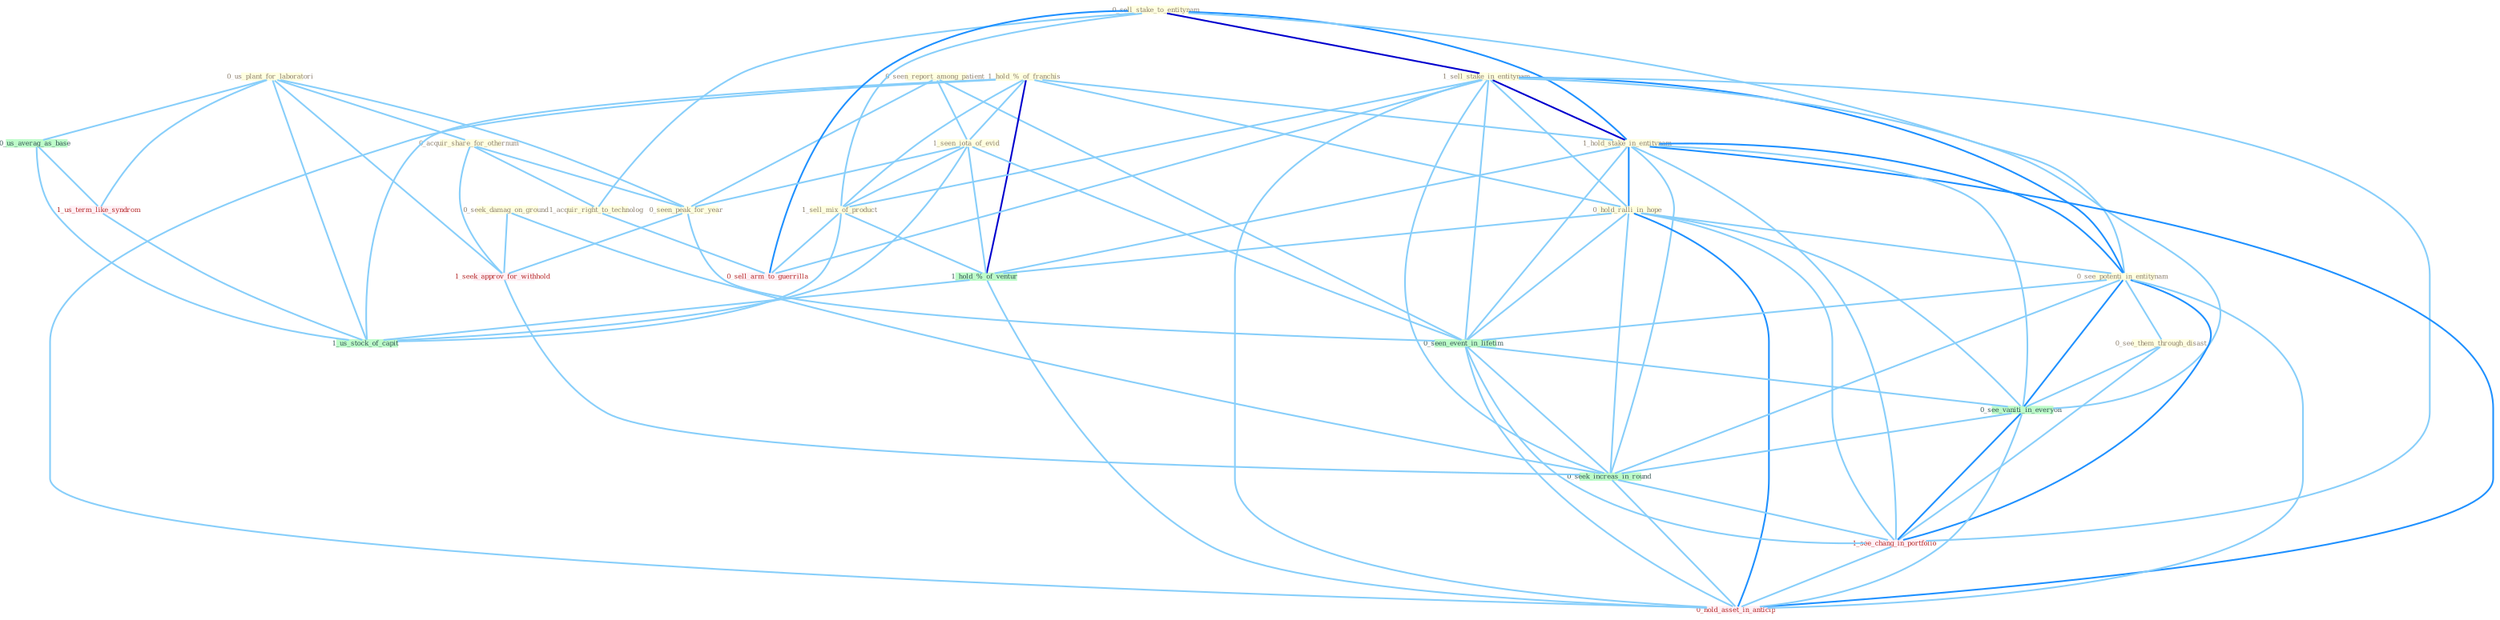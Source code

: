 Graph G{ 
    node
    [shape=polygon,style=filled,width=.5,height=.06,color="#BDFCC9",fixedsize=true,fontsize=4,
    fontcolor="#2f4f4f"];
    {node
    [color="#ffffe0", fontcolor="#8b7d6b"] "0_seen_report_among_patient " "0_seek_damag_on_ground " "0_us_plant_for_laboratori " "1_hold_%_of_franchis " "0_sell_stake_to_entitynam " "1_sell_stake_in_entitynam " "1_hold_stake_in_entitynam " "1_seen_iota_of_evid " "0_hold_ralli_in_hope " "0_acquir_share_for_othernum " "1_acquir_right_to_technolog " "0_see_potenti_in_entitynam " "0_seen_peak_for_year " "1_sell_mix_of_product " "0_see_them_through_disast "}
{node [color="#fff0f5", fontcolor="#b22222"] "1_us_term_like_syndrom " "1_seek_approv_for_withhold " "0_sell_arm_to_guerrilla " "1_see_chang_in_portfolio " "0_hold_asset_in_anticip "}
edge [color="#B0E2FF"];

	"0_seen_report_among_patient " -- "1_seen_iota_of_evid " [w="1", color="#87cefa" ];
	"0_seen_report_among_patient " -- "0_seen_peak_for_year " [w="1", color="#87cefa" ];
	"0_seen_report_among_patient " -- "0_seen_event_in_lifetim " [w="1", color="#87cefa" ];
	"0_seek_damag_on_ground " -- "1_seek_approv_for_withhold " [w="1", color="#87cefa" ];
	"0_seek_damag_on_ground " -- "0_seek_increas_in_round " [w="1", color="#87cefa" ];
	"0_us_plant_for_laboratori " -- "0_acquir_share_for_othernum " [w="1", color="#87cefa" ];
	"0_us_plant_for_laboratori " -- "0_seen_peak_for_year " [w="1", color="#87cefa" ];
	"0_us_plant_for_laboratori " -- "0_us_averag_as_base " [w="1", color="#87cefa" ];
	"0_us_plant_for_laboratori " -- "1_us_term_like_syndrom " [w="1", color="#87cefa" ];
	"0_us_plant_for_laboratori " -- "1_seek_approv_for_withhold " [w="1", color="#87cefa" ];
	"0_us_plant_for_laboratori " -- "1_us_stock_of_capit " [w="1", color="#87cefa" ];
	"1_hold_%_of_franchis " -- "1_hold_stake_in_entitynam " [w="1", color="#87cefa" ];
	"1_hold_%_of_franchis " -- "1_seen_iota_of_evid " [w="1", color="#87cefa" ];
	"1_hold_%_of_franchis " -- "0_hold_ralli_in_hope " [w="1", color="#87cefa" ];
	"1_hold_%_of_franchis " -- "1_sell_mix_of_product " [w="1", color="#87cefa" ];
	"1_hold_%_of_franchis " -- "1_hold_%_of_ventur " [w="3", color="#0000cd" , len=0.6];
	"1_hold_%_of_franchis " -- "1_us_stock_of_capit " [w="1", color="#87cefa" ];
	"1_hold_%_of_franchis " -- "0_hold_asset_in_anticip " [w="1", color="#87cefa" ];
	"0_sell_stake_to_entitynam " -- "1_sell_stake_in_entitynam " [w="3", color="#0000cd" , len=0.6];
	"0_sell_stake_to_entitynam " -- "1_hold_stake_in_entitynam " [w="2", color="#1e90ff" , len=0.8];
	"0_sell_stake_to_entitynam " -- "1_acquir_right_to_technolog " [w="1", color="#87cefa" ];
	"0_sell_stake_to_entitynam " -- "0_see_potenti_in_entitynam " [w="1", color="#87cefa" ];
	"0_sell_stake_to_entitynam " -- "1_sell_mix_of_product " [w="1", color="#87cefa" ];
	"0_sell_stake_to_entitynam " -- "0_sell_arm_to_guerrilla " [w="2", color="#1e90ff" , len=0.8];
	"1_sell_stake_in_entitynam " -- "1_hold_stake_in_entitynam " [w="3", color="#0000cd" , len=0.6];
	"1_sell_stake_in_entitynam " -- "0_hold_ralli_in_hope " [w="1", color="#87cefa" ];
	"1_sell_stake_in_entitynam " -- "0_see_potenti_in_entitynam " [w="2", color="#1e90ff" , len=0.8];
	"1_sell_stake_in_entitynam " -- "1_sell_mix_of_product " [w="1", color="#87cefa" ];
	"1_sell_stake_in_entitynam " -- "0_seen_event_in_lifetim " [w="1", color="#87cefa" ];
	"1_sell_stake_in_entitynam " -- "0_see_vaniti_in_everyon " [w="1", color="#87cefa" ];
	"1_sell_stake_in_entitynam " -- "0_sell_arm_to_guerrilla " [w="1", color="#87cefa" ];
	"1_sell_stake_in_entitynam " -- "0_seek_increas_in_round " [w="1", color="#87cefa" ];
	"1_sell_stake_in_entitynam " -- "1_see_chang_in_portfolio " [w="1", color="#87cefa" ];
	"1_sell_stake_in_entitynam " -- "0_hold_asset_in_anticip " [w="1", color="#87cefa" ];
	"1_hold_stake_in_entitynam " -- "0_hold_ralli_in_hope " [w="2", color="#1e90ff" , len=0.8];
	"1_hold_stake_in_entitynam " -- "0_see_potenti_in_entitynam " [w="2", color="#1e90ff" , len=0.8];
	"1_hold_stake_in_entitynam " -- "0_seen_event_in_lifetim " [w="1", color="#87cefa" ];
	"1_hold_stake_in_entitynam " -- "1_hold_%_of_ventur " [w="1", color="#87cefa" ];
	"1_hold_stake_in_entitynam " -- "0_see_vaniti_in_everyon " [w="1", color="#87cefa" ];
	"1_hold_stake_in_entitynam " -- "0_seek_increas_in_round " [w="1", color="#87cefa" ];
	"1_hold_stake_in_entitynam " -- "1_see_chang_in_portfolio " [w="1", color="#87cefa" ];
	"1_hold_stake_in_entitynam " -- "0_hold_asset_in_anticip " [w="2", color="#1e90ff" , len=0.8];
	"1_seen_iota_of_evid " -- "0_seen_peak_for_year " [w="1", color="#87cefa" ];
	"1_seen_iota_of_evid " -- "1_sell_mix_of_product " [w="1", color="#87cefa" ];
	"1_seen_iota_of_evid " -- "0_seen_event_in_lifetim " [w="1", color="#87cefa" ];
	"1_seen_iota_of_evid " -- "1_hold_%_of_ventur " [w="1", color="#87cefa" ];
	"1_seen_iota_of_evid " -- "1_us_stock_of_capit " [w="1", color="#87cefa" ];
	"0_hold_ralli_in_hope " -- "0_see_potenti_in_entitynam " [w="1", color="#87cefa" ];
	"0_hold_ralli_in_hope " -- "0_seen_event_in_lifetim " [w="1", color="#87cefa" ];
	"0_hold_ralli_in_hope " -- "1_hold_%_of_ventur " [w="1", color="#87cefa" ];
	"0_hold_ralli_in_hope " -- "0_see_vaniti_in_everyon " [w="1", color="#87cefa" ];
	"0_hold_ralli_in_hope " -- "0_seek_increas_in_round " [w="1", color="#87cefa" ];
	"0_hold_ralli_in_hope " -- "1_see_chang_in_portfolio " [w="1", color="#87cefa" ];
	"0_hold_ralli_in_hope " -- "0_hold_asset_in_anticip " [w="2", color="#1e90ff" , len=0.8];
	"0_acquir_share_for_othernum " -- "1_acquir_right_to_technolog " [w="1", color="#87cefa" ];
	"0_acquir_share_for_othernum " -- "0_seen_peak_for_year " [w="1", color="#87cefa" ];
	"0_acquir_share_for_othernum " -- "1_seek_approv_for_withhold " [w="1", color="#87cefa" ];
	"1_acquir_right_to_technolog " -- "0_sell_arm_to_guerrilla " [w="1", color="#87cefa" ];
	"0_see_potenti_in_entitynam " -- "0_see_them_through_disast " [w="1", color="#87cefa" ];
	"0_see_potenti_in_entitynam " -- "0_seen_event_in_lifetim " [w="1", color="#87cefa" ];
	"0_see_potenti_in_entitynam " -- "0_see_vaniti_in_everyon " [w="2", color="#1e90ff" , len=0.8];
	"0_see_potenti_in_entitynam " -- "0_seek_increas_in_round " [w="1", color="#87cefa" ];
	"0_see_potenti_in_entitynam " -- "1_see_chang_in_portfolio " [w="2", color="#1e90ff" , len=0.8];
	"0_see_potenti_in_entitynam " -- "0_hold_asset_in_anticip " [w="1", color="#87cefa" ];
	"0_seen_peak_for_year " -- "0_seen_event_in_lifetim " [w="1", color="#87cefa" ];
	"0_seen_peak_for_year " -- "1_seek_approv_for_withhold " [w="1", color="#87cefa" ];
	"1_sell_mix_of_product " -- "1_hold_%_of_ventur " [w="1", color="#87cefa" ];
	"1_sell_mix_of_product " -- "0_sell_arm_to_guerrilla " [w="1", color="#87cefa" ];
	"1_sell_mix_of_product " -- "1_us_stock_of_capit " [w="1", color="#87cefa" ];
	"0_see_them_through_disast " -- "0_see_vaniti_in_everyon " [w="1", color="#87cefa" ];
	"0_see_them_through_disast " -- "1_see_chang_in_portfolio " [w="1", color="#87cefa" ];
	"0_seen_event_in_lifetim " -- "0_see_vaniti_in_everyon " [w="1", color="#87cefa" ];
	"0_seen_event_in_lifetim " -- "0_seek_increas_in_round " [w="1", color="#87cefa" ];
	"0_seen_event_in_lifetim " -- "1_see_chang_in_portfolio " [w="1", color="#87cefa" ];
	"0_seen_event_in_lifetim " -- "0_hold_asset_in_anticip " [w="1", color="#87cefa" ];
	"0_us_averag_as_base " -- "1_us_term_like_syndrom " [w="1", color="#87cefa" ];
	"0_us_averag_as_base " -- "1_us_stock_of_capit " [w="1", color="#87cefa" ];
	"1_us_term_like_syndrom " -- "1_us_stock_of_capit " [w="1", color="#87cefa" ];
	"1_seek_approv_for_withhold " -- "0_seek_increas_in_round " [w="1", color="#87cefa" ];
	"1_hold_%_of_ventur " -- "1_us_stock_of_capit " [w="1", color="#87cefa" ];
	"1_hold_%_of_ventur " -- "0_hold_asset_in_anticip " [w="1", color="#87cefa" ];
	"0_see_vaniti_in_everyon " -- "0_seek_increas_in_round " [w="1", color="#87cefa" ];
	"0_see_vaniti_in_everyon " -- "1_see_chang_in_portfolio " [w="2", color="#1e90ff" , len=0.8];
	"0_see_vaniti_in_everyon " -- "0_hold_asset_in_anticip " [w="1", color="#87cefa" ];
	"0_seek_increas_in_round " -- "1_see_chang_in_portfolio " [w="1", color="#87cefa" ];
	"0_seek_increas_in_round " -- "0_hold_asset_in_anticip " [w="1", color="#87cefa" ];
	"1_see_chang_in_portfolio " -- "0_hold_asset_in_anticip " [w="1", color="#87cefa" ];
}